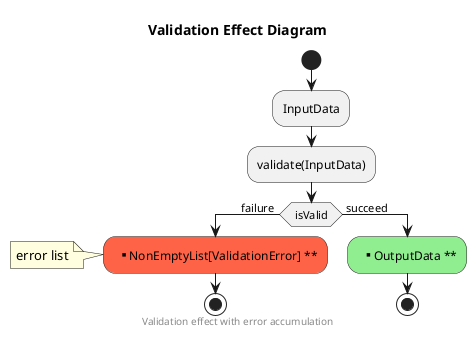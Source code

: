 @startuml

title Validation Effect Diagram
footer Validation effect with error accumulation

start
:InputData;
:validate(InputData);
if ( isValid ) then (failure  )
  #tomato:** NonEmptyList[ValidationError] **;
  note #lightyellow
    error list
  end note
  stop
else ( succeed)
  #lightgreen:** OutputData **;
  stop
endif

@enduml
